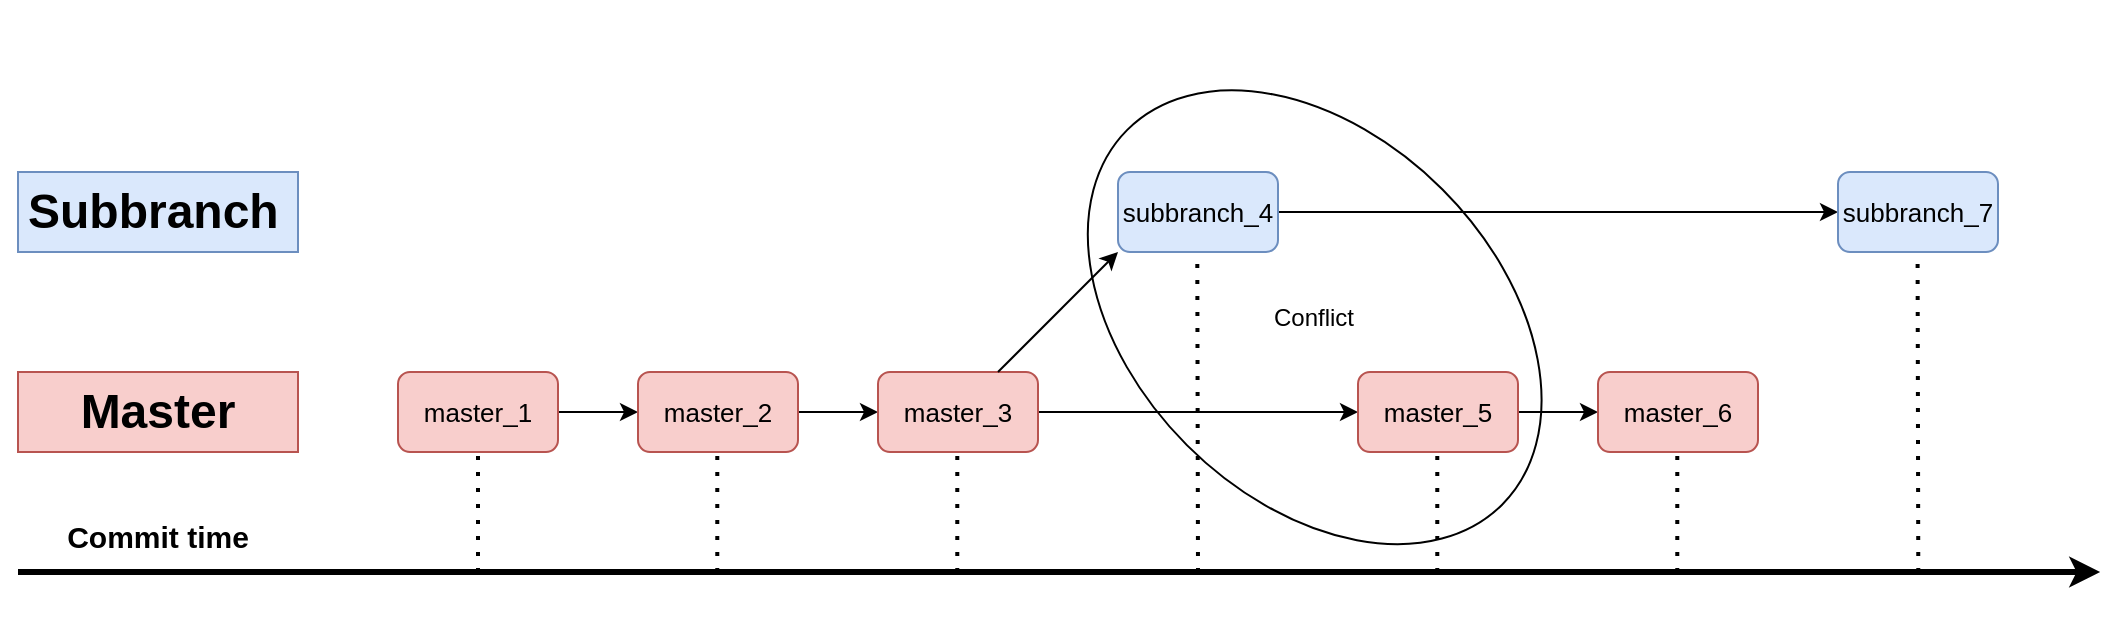 <mxfile version="22.1.17" type="device">
  <diagram name="Page-1" id="FuqJeeWCXTog0FfLWw7b">
    <mxGraphModel dx="1933" dy="1110" grid="1" gridSize="10" guides="1" tooltips="1" connect="1" arrows="1" fold="1" page="1" pageScale="1" pageWidth="1169" pageHeight="827" background="none" math="0" shadow="0">
      <root>
        <mxCell id="0" />
        <mxCell id="1" parent="0" />
        <mxCell id="rjBVLlcpMKJkq3QgmslR-22" value="" style="ellipse;whiteSpace=wrap;html=1;rotation=-45;" vertex="1" parent="1">
          <mxGeometry x="597.96" y="140.11" width="180.77" height="265.04" as="geometry" />
        </mxCell>
        <mxCell id="V-Z7bskzWQpBXHc2QCV2-2" value="&lt;h1&gt;Master&lt;/h1&gt;" style="text;html=1;strokeColor=#b85450;fillColor=#f8cecc;spacing=5;spacingTop=-20;whiteSpace=wrap;overflow=hidden;rounded=0;align=center;" parent="1" vertex="1">
          <mxGeometry x="40" y="300" width="140" height="40" as="geometry" />
        </mxCell>
        <mxCell id="V-Z7bskzWQpBXHc2QCV2-3" value="&lt;h1&gt;Subbranch&lt;/h1&gt;" style="text;html=1;strokeColor=#6c8ebf;fillColor=#dae8fc;spacing=5;spacingTop=-20;whiteSpace=wrap;overflow=hidden;rounded=0;" parent="1" vertex="1">
          <mxGeometry x="40" y="200" width="140" height="40" as="geometry" />
        </mxCell>
        <mxCell id="rjBVLlcpMKJkq3QgmslR-4" style="edgeStyle=orthogonalEdgeStyle;rounded=0;orthogonalLoop=1;jettySize=auto;html=1;entryX=0;entryY=0.5;entryDx=0;entryDy=0;" edge="1" parent="1" source="V-Z7bskzWQpBXHc2QCV2-5" target="V-Z7bskzWQpBXHc2QCV2-6">
          <mxGeometry relative="1" as="geometry" />
        </mxCell>
        <mxCell id="V-Z7bskzWQpBXHc2QCV2-5" value="&lt;font style=&quot;font-size: 13px;&quot;&gt;master_1&lt;/font&gt;" style="rounded=1;whiteSpace=wrap;html=1;fillColor=#f8cecc;strokeColor=#b85450;" parent="1" vertex="1">
          <mxGeometry x="230" y="300" width="80" height="40" as="geometry" />
        </mxCell>
        <mxCell id="rjBVLlcpMKJkq3QgmslR-5" style="edgeStyle=orthogonalEdgeStyle;rounded=0;orthogonalLoop=1;jettySize=auto;html=1;entryX=0;entryY=0.5;entryDx=0;entryDy=0;" edge="1" parent="1" source="V-Z7bskzWQpBXHc2QCV2-6" target="V-Z7bskzWQpBXHc2QCV2-7">
          <mxGeometry relative="1" as="geometry" />
        </mxCell>
        <mxCell id="V-Z7bskzWQpBXHc2QCV2-6" value="&lt;font style=&quot;font-size: 13px;&quot;&gt;master_2&lt;/font&gt;" style="rounded=1;whiteSpace=wrap;html=1;fillColor=#f8cecc;strokeColor=#b85450;" parent="1" vertex="1">
          <mxGeometry x="350" y="300" width="80" height="40" as="geometry" />
        </mxCell>
        <mxCell id="rjBVLlcpMKJkq3QgmslR-8" style="edgeStyle=orthogonalEdgeStyle;rounded=0;orthogonalLoop=1;jettySize=auto;html=1;entryX=0;entryY=0.5;entryDx=0;entryDy=0;" edge="1" parent="1" source="V-Z7bskzWQpBXHc2QCV2-7" target="rjBVLlcpMKJkq3QgmslR-1">
          <mxGeometry relative="1" as="geometry" />
        </mxCell>
        <mxCell id="V-Z7bskzWQpBXHc2QCV2-7" value="&lt;font style=&quot;font-size: 13px;&quot;&gt;master_3&lt;/font&gt;" style="rounded=1;whiteSpace=wrap;html=1;fillColor=#f8cecc;strokeColor=#b85450;" parent="1" vertex="1">
          <mxGeometry x="470" y="300" width="80" height="40" as="geometry" />
        </mxCell>
        <mxCell id="rjBVLlcpMKJkq3QgmslR-12" style="edgeStyle=orthogonalEdgeStyle;rounded=0;orthogonalLoop=1;jettySize=auto;html=1;entryX=0;entryY=0.5;entryDx=0;entryDy=0;" edge="1" parent="1" source="V-Z7bskzWQpBXHc2QCV2-8" target="rjBVLlcpMKJkq3QgmslR-3">
          <mxGeometry relative="1" as="geometry" />
        </mxCell>
        <mxCell id="V-Z7bskzWQpBXHc2QCV2-8" value="&lt;font style=&quot;font-size: 13px;&quot;&gt;subbranch_4&lt;/font&gt;" style="rounded=1;whiteSpace=wrap;html=1;fillColor=#dae8fc;strokeColor=#6c8ebf;" parent="1" vertex="1">
          <mxGeometry x="590" y="200" width="80" height="40" as="geometry" />
        </mxCell>
        <mxCell id="rjBVLlcpMKJkq3QgmslR-9" style="edgeStyle=orthogonalEdgeStyle;rounded=0;orthogonalLoop=1;jettySize=auto;html=1;entryX=0;entryY=0.5;entryDx=0;entryDy=0;" edge="1" parent="1" source="rjBVLlcpMKJkq3QgmslR-1" target="rjBVLlcpMKJkq3QgmslR-2">
          <mxGeometry relative="1" as="geometry" />
        </mxCell>
        <mxCell id="rjBVLlcpMKJkq3QgmslR-1" value="&lt;font style=&quot;font-size: 13px;&quot;&gt;master_5&lt;/font&gt;" style="rounded=1;whiteSpace=wrap;html=1;fillColor=#f8cecc;strokeColor=#b85450;" vertex="1" parent="1">
          <mxGeometry x="710" y="300" width="80" height="40" as="geometry" />
        </mxCell>
        <mxCell id="rjBVLlcpMKJkq3QgmslR-2" value="&lt;font style=&quot;font-size: 13px;&quot;&gt;master_6&lt;/font&gt;" style="rounded=1;whiteSpace=wrap;html=1;fillColor=#f8cecc;strokeColor=#b85450;" vertex="1" parent="1">
          <mxGeometry x="830" y="300" width="80" height="40" as="geometry" />
        </mxCell>
        <mxCell id="rjBVLlcpMKJkq3QgmslR-3" value="&lt;font style=&quot;font-size: 13px;&quot;&gt;subbranch_7&lt;/font&gt;" style="rounded=1;whiteSpace=wrap;html=1;fillColor=#dae8fc;strokeColor=#6c8ebf;" vertex="1" parent="1">
          <mxGeometry x="950" y="200" width="80" height="40" as="geometry" />
        </mxCell>
        <mxCell id="rjBVLlcpMKJkq3QgmslR-7" value="" style="endArrow=classic;html=1;rounded=0;exitX=0.75;exitY=0;exitDx=0;exitDy=0;entryX=0;entryY=1;entryDx=0;entryDy=0;" edge="1" parent="1" source="V-Z7bskzWQpBXHc2QCV2-7" target="V-Z7bskzWQpBXHc2QCV2-8">
          <mxGeometry width="50" height="50" relative="1" as="geometry">
            <mxPoint x="550" y="310" as="sourcePoint" />
            <mxPoint x="600" y="260" as="targetPoint" />
          </mxGeometry>
        </mxCell>
        <mxCell id="rjBVLlcpMKJkq3QgmslR-13" value="" style="endArrow=classic;html=1;rounded=0;strokeWidth=3;" edge="1" parent="1">
          <mxGeometry width="50" height="50" relative="1" as="geometry">
            <mxPoint x="40" y="400" as="sourcePoint" />
            <mxPoint x="1081.077" y="400" as="targetPoint" />
          </mxGeometry>
        </mxCell>
        <mxCell id="rjBVLlcpMKJkq3QgmslR-14" value="&lt;h1&gt;&lt;font style=&quot;font-size: 15px;&quot;&gt;Commit time&lt;/font&gt;&lt;/h1&gt;" style="text;html=1;strokeColor=none;fillColor=none;spacing=5;spacingTop=-20;whiteSpace=wrap;overflow=hidden;rounded=0;align=center;gradientColor=default;" vertex="1" parent="1">
          <mxGeometry x="40" y="360" width="140" height="40" as="geometry" />
        </mxCell>
        <mxCell id="rjBVLlcpMKJkq3QgmslR-15" value="" style="endArrow=none;dashed=1;html=1;dashPattern=1 3;strokeWidth=2;rounded=0;" edge="1" parent="1">
          <mxGeometry width="50" height="50" relative="1" as="geometry">
            <mxPoint x="270" y="400" as="sourcePoint" />
            <mxPoint x="270" y="340" as="targetPoint" />
          </mxGeometry>
        </mxCell>
        <mxCell id="rjBVLlcpMKJkq3QgmslR-16" value="" style="endArrow=none;dashed=1;html=1;dashPattern=1 3;strokeWidth=2;rounded=0;" edge="1" parent="1">
          <mxGeometry width="50" height="50" relative="1" as="geometry">
            <mxPoint x="389.64" y="400" as="sourcePoint" />
            <mxPoint x="389.64" y="340" as="targetPoint" />
          </mxGeometry>
        </mxCell>
        <mxCell id="rjBVLlcpMKJkq3QgmslR-17" value="" style="endArrow=none;dashed=1;html=1;dashPattern=1 3;strokeWidth=2;rounded=0;" edge="1" parent="1">
          <mxGeometry width="50" height="50" relative="1" as="geometry">
            <mxPoint x="509.64" y="400" as="sourcePoint" />
            <mxPoint x="509.64" y="340" as="targetPoint" />
          </mxGeometry>
        </mxCell>
        <mxCell id="rjBVLlcpMKJkq3QgmslR-18" value="" style="endArrow=none;dashed=1;html=1;dashPattern=1 3;strokeWidth=2;rounded=0;" edge="1" parent="1">
          <mxGeometry width="50" height="50" relative="1" as="geometry">
            <mxPoint x="749.64" y="400" as="sourcePoint" />
            <mxPoint x="749.64" y="340" as="targetPoint" />
          </mxGeometry>
        </mxCell>
        <mxCell id="rjBVLlcpMKJkq3QgmslR-19" value="" style="endArrow=none;dashed=1;html=1;dashPattern=1 3;strokeWidth=2;rounded=0;" edge="1" parent="1">
          <mxGeometry width="50" height="50" relative="1" as="geometry">
            <mxPoint x="869.64" y="400" as="sourcePoint" />
            <mxPoint x="869.64" y="340" as="targetPoint" />
          </mxGeometry>
        </mxCell>
        <mxCell id="rjBVLlcpMKJkq3QgmslR-20" value="" style="endArrow=none;dashed=1;html=1;dashPattern=1 3;strokeWidth=2;rounded=0;" edge="1" parent="1">
          <mxGeometry width="50" height="50" relative="1" as="geometry">
            <mxPoint x="630" y="400" as="sourcePoint" />
            <mxPoint x="629.64" y="240" as="targetPoint" />
          </mxGeometry>
        </mxCell>
        <mxCell id="rjBVLlcpMKJkq3QgmslR-21" value="" style="endArrow=none;dashed=1;html=1;dashPattern=1 3;strokeWidth=2;rounded=0;" edge="1" parent="1">
          <mxGeometry width="50" height="50" relative="1" as="geometry">
            <mxPoint x="990.15" y="400" as="sourcePoint" />
            <mxPoint x="989.79" y="240" as="targetPoint" />
          </mxGeometry>
        </mxCell>
        <mxCell id="rjBVLlcpMKJkq3QgmslR-23" value="Conflict" style="text;html=1;strokeColor=none;fillColor=none;align=center;verticalAlign=middle;whiteSpace=wrap;rounded=0;" vertex="1" parent="1">
          <mxGeometry x="658.35" y="257.63" width="60" height="30" as="geometry" />
        </mxCell>
      </root>
    </mxGraphModel>
  </diagram>
</mxfile>

